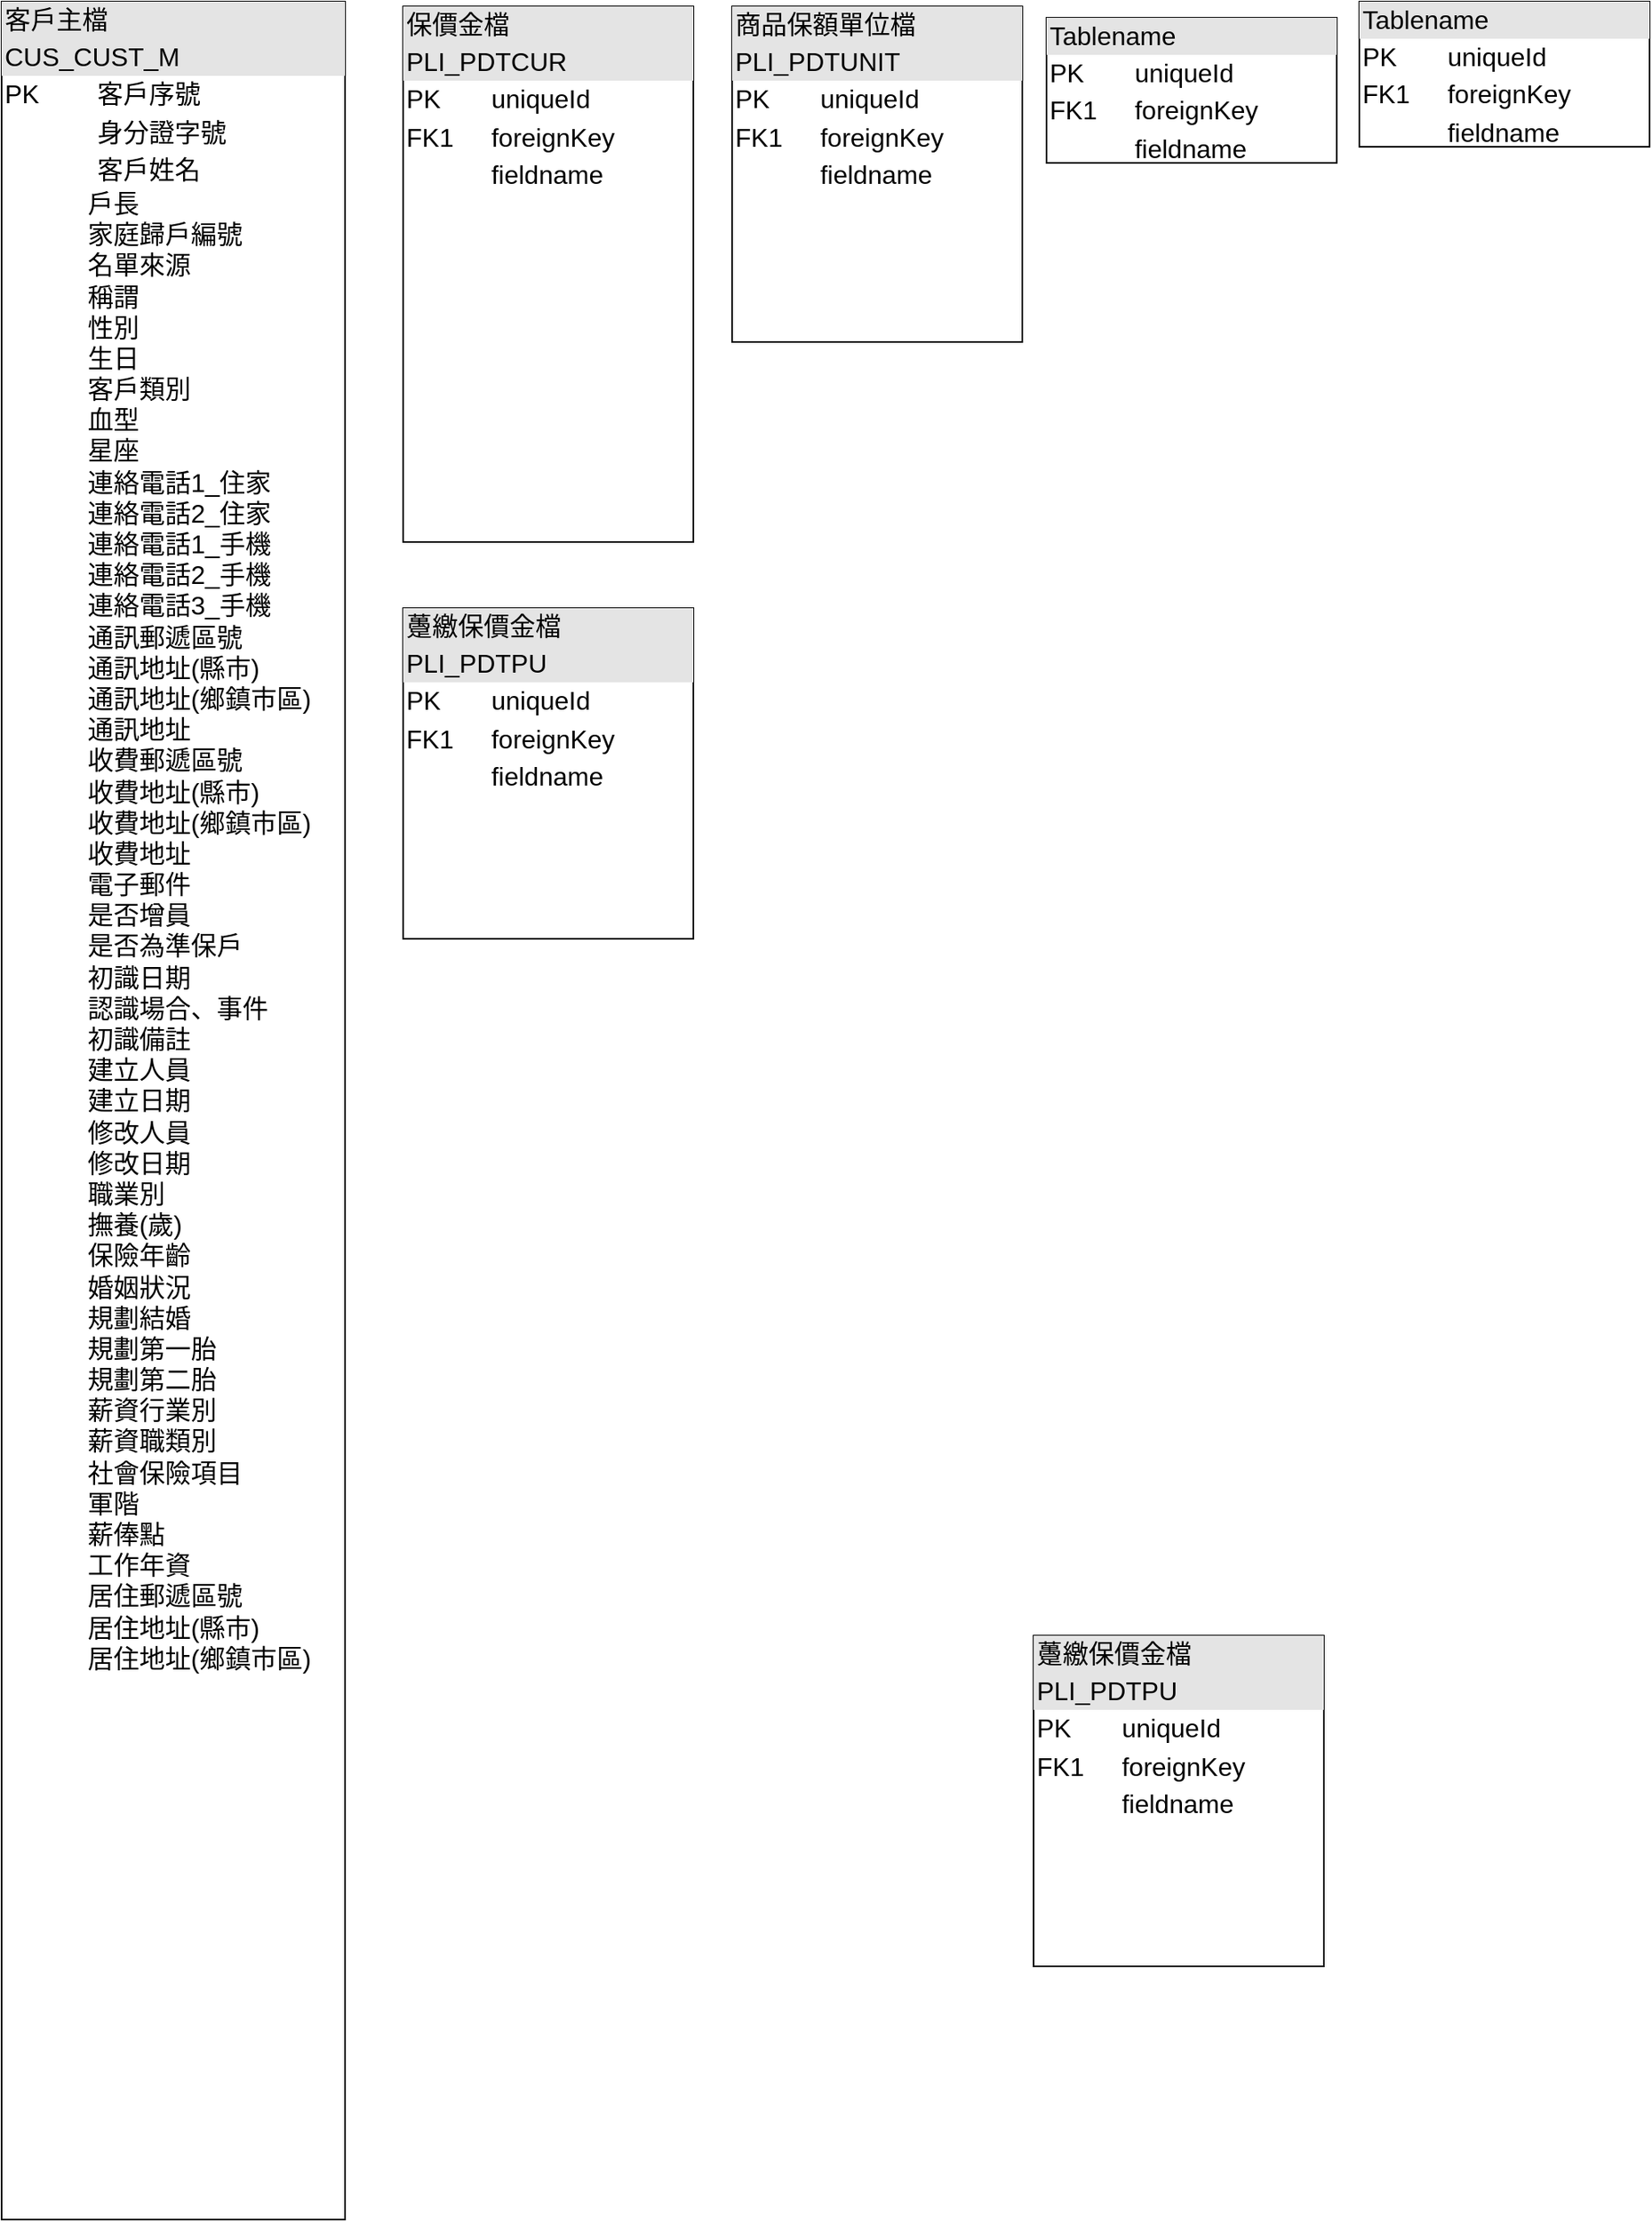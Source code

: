 <mxfile version="21.0.2" type="github">
  <diagram name="第 1 页" id="gzEjZr-SQ5ImE1GeOLMN">
    <mxGraphModel dx="921" dy="1460" grid="0" gridSize="10" guides="1" tooltips="1" connect="1" arrows="1" fold="1" page="0" pageScale="1" pageWidth="827" pageHeight="1169" math="0" shadow="0">
      <root>
        <mxCell id="0" />
        <mxCell id="1" parent="0" />
        <mxCell id="ZZxoUoBMJ_0jL90R3XWT-1" value="&lt;div style=&quot;box-sizing:border-box;width:100%;background:#e4e4e4;padding:2px;&quot;&gt;客戶主檔&lt;/div&gt;&lt;div style=&quot;box-sizing:border-box;width:100%;background:#e4e4e4;padding:2px;&quot;&gt;CUS_CUST_M&lt;/div&gt;&lt;table style=&quot;width:100%;font-size:1em;&quot; cellpadding=&quot;2&quot; cellspacing=&quot;0&quot;&gt;&lt;tbody&gt;&lt;tr&gt;&lt;td&gt;PK&lt;/td&gt;&lt;td&gt;&amp;nbsp; &amp;nbsp;客戶序號&lt;/td&gt;&lt;/tr&gt;&lt;tr&gt;&lt;td&gt;&lt;br&gt;&lt;/td&gt;&lt;td&gt;&amp;nbsp; &amp;nbsp;身分證字號&lt;/td&gt;&lt;/tr&gt;&lt;tr&gt;&lt;td&gt;&lt;/td&gt;&lt;td&gt;&amp;nbsp; &amp;nbsp;客戶姓名&lt;br&gt;&lt;/td&gt;&lt;/tr&gt;&lt;/tbody&gt;&lt;/table&gt;&amp;nbsp; &amp;nbsp; &amp;nbsp; &amp;nbsp; &amp;nbsp; &amp;nbsp; 戶長&lt;br&gt;&amp;nbsp; &amp;nbsp; &amp;nbsp; &amp;nbsp; &amp;nbsp; &amp;nbsp; 家庭歸戶編號&lt;br&gt;&amp;nbsp; &amp;nbsp; &amp;nbsp; &amp;nbsp; &amp;nbsp; &amp;nbsp; 名單來源&lt;br&gt;&amp;nbsp; &amp;nbsp; &amp;nbsp; &amp;nbsp; &amp;nbsp; &amp;nbsp; 稱謂&lt;br&gt;&amp;nbsp; &amp;nbsp; &amp;nbsp; &amp;nbsp; &amp;nbsp; &amp;nbsp; 性別&lt;br&gt;&amp;nbsp; &amp;nbsp; &amp;nbsp; &amp;nbsp; &amp;nbsp; &amp;nbsp; 生日&lt;br&gt;&amp;nbsp; &amp;nbsp; &amp;nbsp; &amp;nbsp; &amp;nbsp; &amp;nbsp; 客戶類別&lt;br&gt;&amp;nbsp; &amp;nbsp; &amp;nbsp; &amp;nbsp; &amp;nbsp; &amp;nbsp; 血型&lt;br&gt;&amp;nbsp; &amp;nbsp; &amp;nbsp; &amp;nbsp; &amp;nbsp; &amp;nbsp; 星座&lt;br&gt;&amp;nbsp; &amp;nbsp; &amp;nbsp; &amp;nbsp; &amp;nbsp; &amp;nbsp; 連絡電話1_住家&lt;br&gt;&amp;nbsp; &amp;nbsp; &amp;nbsp; &amp;nbsp; &amp;nbsp; &amp;nbsp; 連絡電話2_住家&lt;br&gt;&amp;nbsp; &amp;nbsp; &amp;nbsp; &amp;nbsp; &amp;nbsp; &amp;nbsp; 連絡電話1_手機&lt;br&gt;&amp;nbsp; &amp;nbsp; &amp;nbsp; &amp;nbsp; &amp;nbsp; &amp;nbsp; 連絡電話2_手機&lt;br&gt;&amp;nbsp; &amp;nbsp; &amp;nbsp; &amp;nbsp; &amp;nbsp; &amp;nbsp; 連絡電話3_手機&lt;br&gt;&amp;nbsp; &amp;nbsp; &amp;nbsp; &amp;nbsp; &amp;nbsp; &amp;nbsp; 通訊郵遞區號&lt;br&gt;&amp;nbsp; &amp;nbsp; &amp;nbsp; &amp;nbsp; &amp;nbsp; &amp;nbsp; 通訊地址(縣市)&lt;br&gt;&amp;nbsp; &amp;nbsp; &amp;nbsp; &amp;nbsp; &amp;nbsp; &amp;nbsp; 通訊地址(鄉鎮市區)&lt;br&gt;&amp;nbsp; &amp;nbsp; &amp;nbsp; &amp;nbsp; &amp;nbsp; &amp;nbsp; 通訊地址&lt;br&gt;&amp;nbsp; &amp;nbsp; &amp;nbsp; &amp;nbsp; &amp;nbsp; &amp;nbsp; 收費郵遞區號&lt;br&gt;&amp;nbsp; &amp;nbsp; &amp;nbsp; &amp;nbsp; &amp;nbsp; &amp;nbsp; 收費地址(縣市)&lt;br&gt;&amp;nbsp; &amp;nbsp; &amp;nbsp; &amp;nbsp; &amp;nbsp; &amp;nbsp; 收費地址(鄉鎮市區)&lt;br&gt;&amp;nbsp; &amp;nbsp; &amp;nbsp; &amp;nbsp; &amp;nbsp; &amp;nbsp; 收費地址&lt;br&gt;&amp;nbsp; &amp;nbsp; &amp;nbsp; &amp;nbsp; &amp;nbsp; &amp;nbsp; 電子郵件&lt;br&gt;&amp;nbsp; &amp;nbsp; &amp;nbsp; &amp;nbsp; &amp;nbsp; &amp;nbsp; 是否增員&amp;nbsp;&lt;br&gt;&amp;nbsp; &amp;nbsp; &amp;nbsp; &amp;nbsp; &amp;nbsp; &amp;nbsp; 是否為準保戶&lt;br&gt;&amp;nbsp; &amp;nbsp; &amp;nbsp; &amp;nbsp; &amp;nbsp; &amp;nbsp; 初識日期&lt;br&gt;&amp;nbsp; &amp;nbsp; &amp;nbsp; &amp;nbsp; &amp;nbsp; &amp;nbsp; 認識場合、事件&lt;br&gt;&amp;nbsp; &amp;nbsp; &amp;nbsp; &amp;nbsp; &amp;nbsp; &amp;nbsp; 初識備註&lt;br&gt;&amp;nbsp; &amp;nbsp; &amp;nbsp; &amp;nbsp; &amp;nbsp; &amp;nbsp; 建立人員&lt;br&gt;&amp;nbsp; &amp;nbsp; &amp;nbsp; &amp;nbsp; &amp;nbsp; &amp;nbsp; 建立日期&lt;br&gt;&amp;nbsp; &amp;nbsp; &amp;nbsp; &amp;nbsp; &amp;nbsp; &amp;nbsp; 修改人員&lt;br&gt;&amp;nbsp; &amp;nbsp; &amp;nbsp; &amp;nbsp; &amp;nbsp; &amp;nbsp; 修改日期&lt;br&gt;&amp;nbsp; &amp;nbsp; &amp;nbsp; &amp;nbsp; &amp;nbsp; &amp;nbsp; 職業別&lt;br&gt;&amp;nbsp; &amp;nbsp; &amp;nbsp; &amp;nbsp; &amp;nbsp; &amp;nbsp; 撫養(歲)&lt;br&gt;&amp;nbsp; &amp;nbsp; &amp;nbsp; &amp;nbsp; &amp;nbsp; &amp;nbsp; 保險年齡&lt;br&gt;&amp;nbsp; &amp;nbsp; &amp;nbsp; &amp;nbsp; &amp;nbsp; &amp;nbsp; 婚姻狀況&lt;br&gt;&amp;nbsp; &amp;nbsp; &amp;nbsp; &amp;nbsp; &amp;nbsp; &amp;nbsp; 規劃結婚&lt;br&gt;&amp;nbsp; &amp;nbsp; &amp;nbsp; &amp;nbsp; &amp;nbsp; &amp;nbsp; 規劃第一胎&lt;br&gt;&amp;nbsp; &amp;nbsp; &amp;nbsp; &amp;nbsp; &amp;nbsp; &amp;nbsp; 規劃第二胎&lt;br&gt;&amp;nbsp; &amp;nbsp; &amp;nbsp; &amp;nbsp; &amp;nbsp; &amp;nbsp; 薪資行業別&lt;br&gt;&amp;nbsp; &amp;nbsp; &amp;nbsp; &amp;nbsp; &amp;nbsp; &amp;nbsp; 薪資職類別&lt;br&gt;&amp;nbsp; &amp;nbsp; &amp;nbsp; &amp;nbsp; &amp;nbsp; &amp;nbsp; 社會保險項目&lt;br&gt;&amp;nbsp; &amp;nbsp; &amp;nbsp; &amp;nbsp; &amp;nbsp; &amp;nbsp; 軍階&lt;br&gt;&amp;nbsp; &amp;nbsp; &amp;nbsp; &amp;nbsp; &amp;nbsp; &amp;nbsp; 薪俸點&lt;br&gt;&amp;nbsp; &amp;nbsp; &amp;nbsp; &amp;nbsp; &amp;nbsp; &amp;nbsp; 工作年資&lt;br&gt;&amp;nbsp; &amp;nbsp; &amp;nbsp; &amp;nbsp; &amp;nbsp; &amp;nbsp; 居住郵遞區號&lt;br&gt;&amp;nbsp; &amp;nbsp; &amp;nbsp; &amp;nbsp; &amp;nbsp; &amp;nbsp; 居住地址(縣市)&lt;br&gt;&amp;nbsp; &amp;nbsp; &amp;nbsp; &amp;nbsp; &amp;nbsp; &amp;nbsp; 居住地址(鄉鎮市區)&lt;br&gt;&amp;nbsp; &amp;nbsp; &amp;nbsp; &amp;nbsp; &amp;nbsp; &amp;nbsp;&amp;nbsp;" style="verticalAlign=top;align=left;overflow=fill;html=1;whiteSpace=wrap;fontSize=16;" parent="1" vertex="1">
          <mxGeometry x="-400" y="-597" width="213" height="1375" as="geometry" />
        </mxCell>
        <mxCell id="ZZxoUoBMJ_0jL90R3XWT-2" value="&lt;div style=&quot;box-sizing:border-box;width:100%;background:#e4e4e4;padding:2px;&quot;&gt;保價金檔&lt;/div&gt;&lt;div style=&quot;box-sizing:border-box;width:100%;background:#e4e4e4;padding:2px;&quot;&gt;PLI_PDTCUR&lt;/div&gt;&lt;table style=&quot;width:100%;font-size:1em;&quot; cellpadding=&quot;2&quot; cellspacing=&quot;0&quot;&gt;&lt;tbody&gt;&lt;tr&gt;&lt;td&gt;PK&lt;/td&gt;&lt;td&gt;uniqueId&lt;/td&gt;&lt;/tr&gt;&lt;tr&gt;&lt;td&gt;FK1&lt;/td&gt;&lt;td&gt;foreignKey&lt;/td&gt;&lt;/tr&gt;&lt;tr&gt;&lt;td&gt;&lt;/td&gt;&lt;td&gt;fieldname&lt;/td&gt;&lt;/tr&gt;&lt;/tbody&gt;&lt;/table&gt;" style="verticalAlign=top;align=left;overflow=fill;html=1;whiteSpace=wrap;fontSize=16;" parent="1" vertex="1">
          <mxGeometry x="-151" y="-594" width="180" height="332" as="geometry" />
        </mxCell>
        <mxCell id="ZZxoUoBMJ_0jL90R3XWT-18" value="&lt;div style=&quot;box-sizing:border-box;width:100%;background:#e4e4e4;padding:2px;&quot;&gt;商品保額單位檔&lt;/div&gt;&lt;div style=&quot;box-sizing:border-box;width:100%;background:#e4e4e4;padding:2px;&quot;&gt;PLI_PDTUNIT&lt;/div&gt;&lt;table style=&quot;width:100%;font-size:1em;&quot; cellpadding=&quot;2&quot; cellspacing=&quot;0&quot;&gt;&lt;tbody&gt;&lt;tr&gt;&lt;td&gt;PK&lt;/td&gt;&lt;td&gt;uniqueId&lt;/td&gt;&lt;/tr&gt;&lt;tr&gt;&lt;td&gt;FK1&lt;/td&gt;&lt;td&gt;foreignKey&lt;/td&gt;&lt;/tr&gt;&lt;tr&gt;&lt;td&gt;&lt;/td&gt;&lt;td&gt;fieldname&lt;/td&gt;&lt;/tr&gt;&lt;/tbody&gt;&lt;/table&gt;" style="verticalAlign=top;align=left;overflow=fill;html=1;whiteSpace=wrap;fontSize=16;" parent="1" vertex="1">
          <mxGeometry x="53" y="-594" width="180" height="208" as="geometry" />
        </mxCell>
        <mxCell id="ZZxoUoBMJ_0jL90R3XWT-21" value="&lt;div style=&quot;box-sizing:border-box;width:100%;background:#e4e4e4;padding:2px;&quot;&gt;Tablename&lt;/div&gt;&lt;table style=&quot;width:100%;font-size:1em;&quot; cellpadding=&quot;2&quot; cellspacing=&quot;0&quot;&gt;&lt;tr&gt;&lt;td&gt;PK&lt;/td&gt;&lt;td&gt;uniqueId&lt;/td&gt;&lt;/tr&gt;&lt;tr&gt;&lt;td&gt;FK1&lt;/td&gt;&lt;td&gt;foreignKey&lt;/td&gt;&lt;/tr&gt;&lt;tr&gt;&lt;td&gt;&lt;/td&gt;&lt;td&gt;fieldname&lt;/td&gt;&lt;/tr&gt;&lt;/table&gt;" style="verticalAlign=top;align=left;overflow=fill;html=1;whiteSpace=wrap;fontSize=16;" parent="1" vertex="1">
          <mxGeometry x="442" y="-597" width="180" height="90" as="geometry" />
        </mxCell>
        <mxCell id="ZZxoUoBMJ_0jL90R3XWT-22" value="&lt;div style=&quot;box-sizing:border-box;width:100%;background:#e4e4e4;padding:2px;&quot;&gt;Tablename&lt;/div&gt;&lt;table style=&quot;width:100%;font-size:1em;&quot; cellpadding=&quot;2&quot; cellspacing=&quot;0&quot;&gt;&lt;tr&gt;&lt;td&gt;PK&lt;/td&gt;&lt;td&gt;uniqueId&lt;/td&gt;&lt;/tr&gt;&lt;tr&gt;&lt;td&gt;FK1&lt;/td&gt;&lt;td&gt;foreignKey&lt;/td&gt;&lt;/tr&gt;&lt;tr&gt;&lt;td&gt;&lt;/td&gt;&lt;td&gt;fieldname&lt;/td&gt;&lt;/tr&gt;&lt;/table&gt;" style="verticalAlign=top;align=left;overflow=fill;html=1;whiteSpace=wrap;fontSize=16;" parent="1" vertex="1">
          <mxGeometry x="248" y="-587" width="180" height="90" as="geometry" />
        </mxCell>
        <mxCell id="ZZxoUoBMJ_0jL90R3XWT-23" value="&lt;div style=&quot;box-sizing:border-box;width:100%;background:#e4e4e4;padding:2px;&quot;&gt;躉繳保價金檔&lt;/div&gt;&lt;div style=&quot;box-sizing:border-box;width:100%;background:#e4e4e4;padding:2px;&quot;&gt;PLI_PDTPU&lt;/div&gt;&lt;table style=&quot;width:100%;font-size:1em;&quot; cellpadding=&quot;2&quot; cellspacing=&quot;0&quot;&gt;&lt;tbody&gt;&lt;tr&gt;&lt;td&gt;PK&lt;/td&gt;&lt;td&gt;uniqueId&lt;/td&gt;&lt;/tr&gt;&lt;tr&gt;&lt;td&gt;FK1&lt;/td&gt;&lt;td&gt;foreignKey&lt;/td&gt;&lt;/tr&gt;&lt;tr&gt;&lt;td&gt;&lt;/td&gt;&lt;td&gt;fieldname&lt;/td&gt;&lt;/tr&gt;&lt;/tbody&gt;&lt;/table&gt;" style="verticalAlign=top;align=left;overflow=fill;html=1;whiteSpace=wrap;fontSize=16;" parent="1" vertex="1">
          <mxGeometry x="-151" y="-221" width="180" height="205" as="geometry" />
        </mxCell>
        <mxCell id="rK3Re3oPwhdwDGwXQ9p--6" value="&lt;div style=&quot;box-sizing:border-box;width:100%;background:#e4e4e4;padding:2px;&quot;&gt;躉繳保價金檔&lt;/div&gt;&lt;div style=&quot;box-sizing:border-box;width:100%;background:#e4e4e4;padding:2px;&quot;&gt;PLI_PDTPU&lt;/div&gt;&lt;table style=&quot;width:100%;font-size:1em;&quot; cellpadding=&quot;2&quot; cellspacing=&quot;0&quot;&gt;&lt;tbody&gt;&lt;tr&gt;&lt;td&gt;PK&lt;/td&gt;&lt;td&gt;uniqueId&lt;/td&gt;&lt;/tr&gt;&lt;tr&gt;&lt;td&gt;FK1&lt;/td&gt;&lt;td&gt;foreignKey&lt;/td&gt;&lt;/tr&gt;&lt;tr&gt;&lt;td&gt;&lt;/td&gt;&lt;td&gt;fieldname&lt;/td&gt;&lt;/tr&gt;&lt;/tbody&gt;&lt;/table&gt;" style="verticalAlign=top;align=left;overflow=fill;html=1;whiteSpace=wrap;fontSize=16;" vertex="1" parent="1">
          <mxGeometry x="240" y="416" width="180" height="205" as="geometry" />
        </mxCell>
      </root>
    </mxGraphModel>
  </diagram>
</mxfile>
